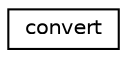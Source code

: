 digraph "Graphical Class Hierarchy"
{
 // LATEX_PDF_SIZE
  edge [fontname="Helvetica",fontsize="10",labelfontname="Helvetica",labelfontsize="10"];
  node [fontname="Helvetica",fontsize="10",shape=record];
  rankdir="LR";
  Node0 [label="convert",height=0.2,width=0.4,color="black", fillcolor="white", style="filled",URL="$unionconvert.html",tooltip=" "];
}
